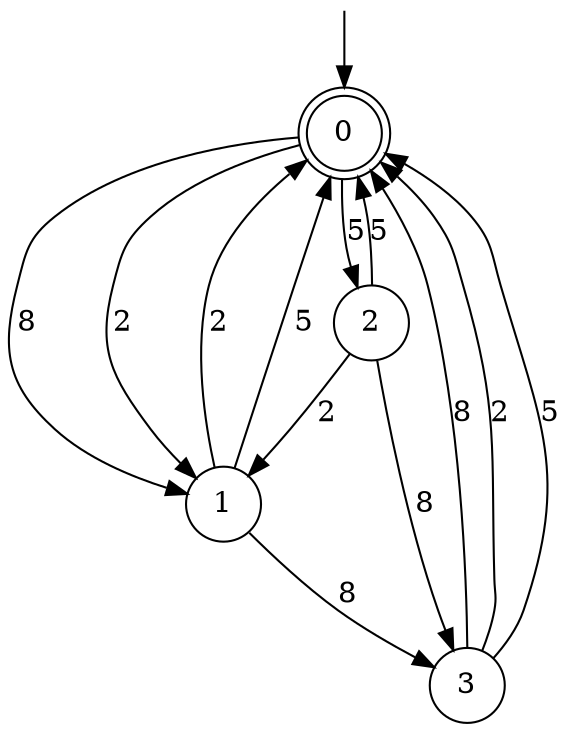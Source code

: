 digraph g {

	s0 [shape="doublecircle" label="0"];
	s1 [shape="circle" label="1"];
	s2 [shape="circle" label="2"];
	s3 [shape="circle" label="3"];
	s0 -> s1 [label="8"];
	s0 -> s1 [label="2"];
	s0 -> s2 [label="5"];
	s1 -> s3 [label="8"];
	s1 -> s0 [label="2"];
	s1 -> s0 [label="5"];
	s2 -> s3 [label="8"];
	s2 -> s1 [label="2"];
	s2 -> s0 [label="5"];
	s3 -> s0 [label="8"];
	s3 -> s0 [label="2"];
	s3 -> s0 [label="5"];

__start0 [label="" shape="none" width="0" height="0"];
__start0 -> s0;

}
